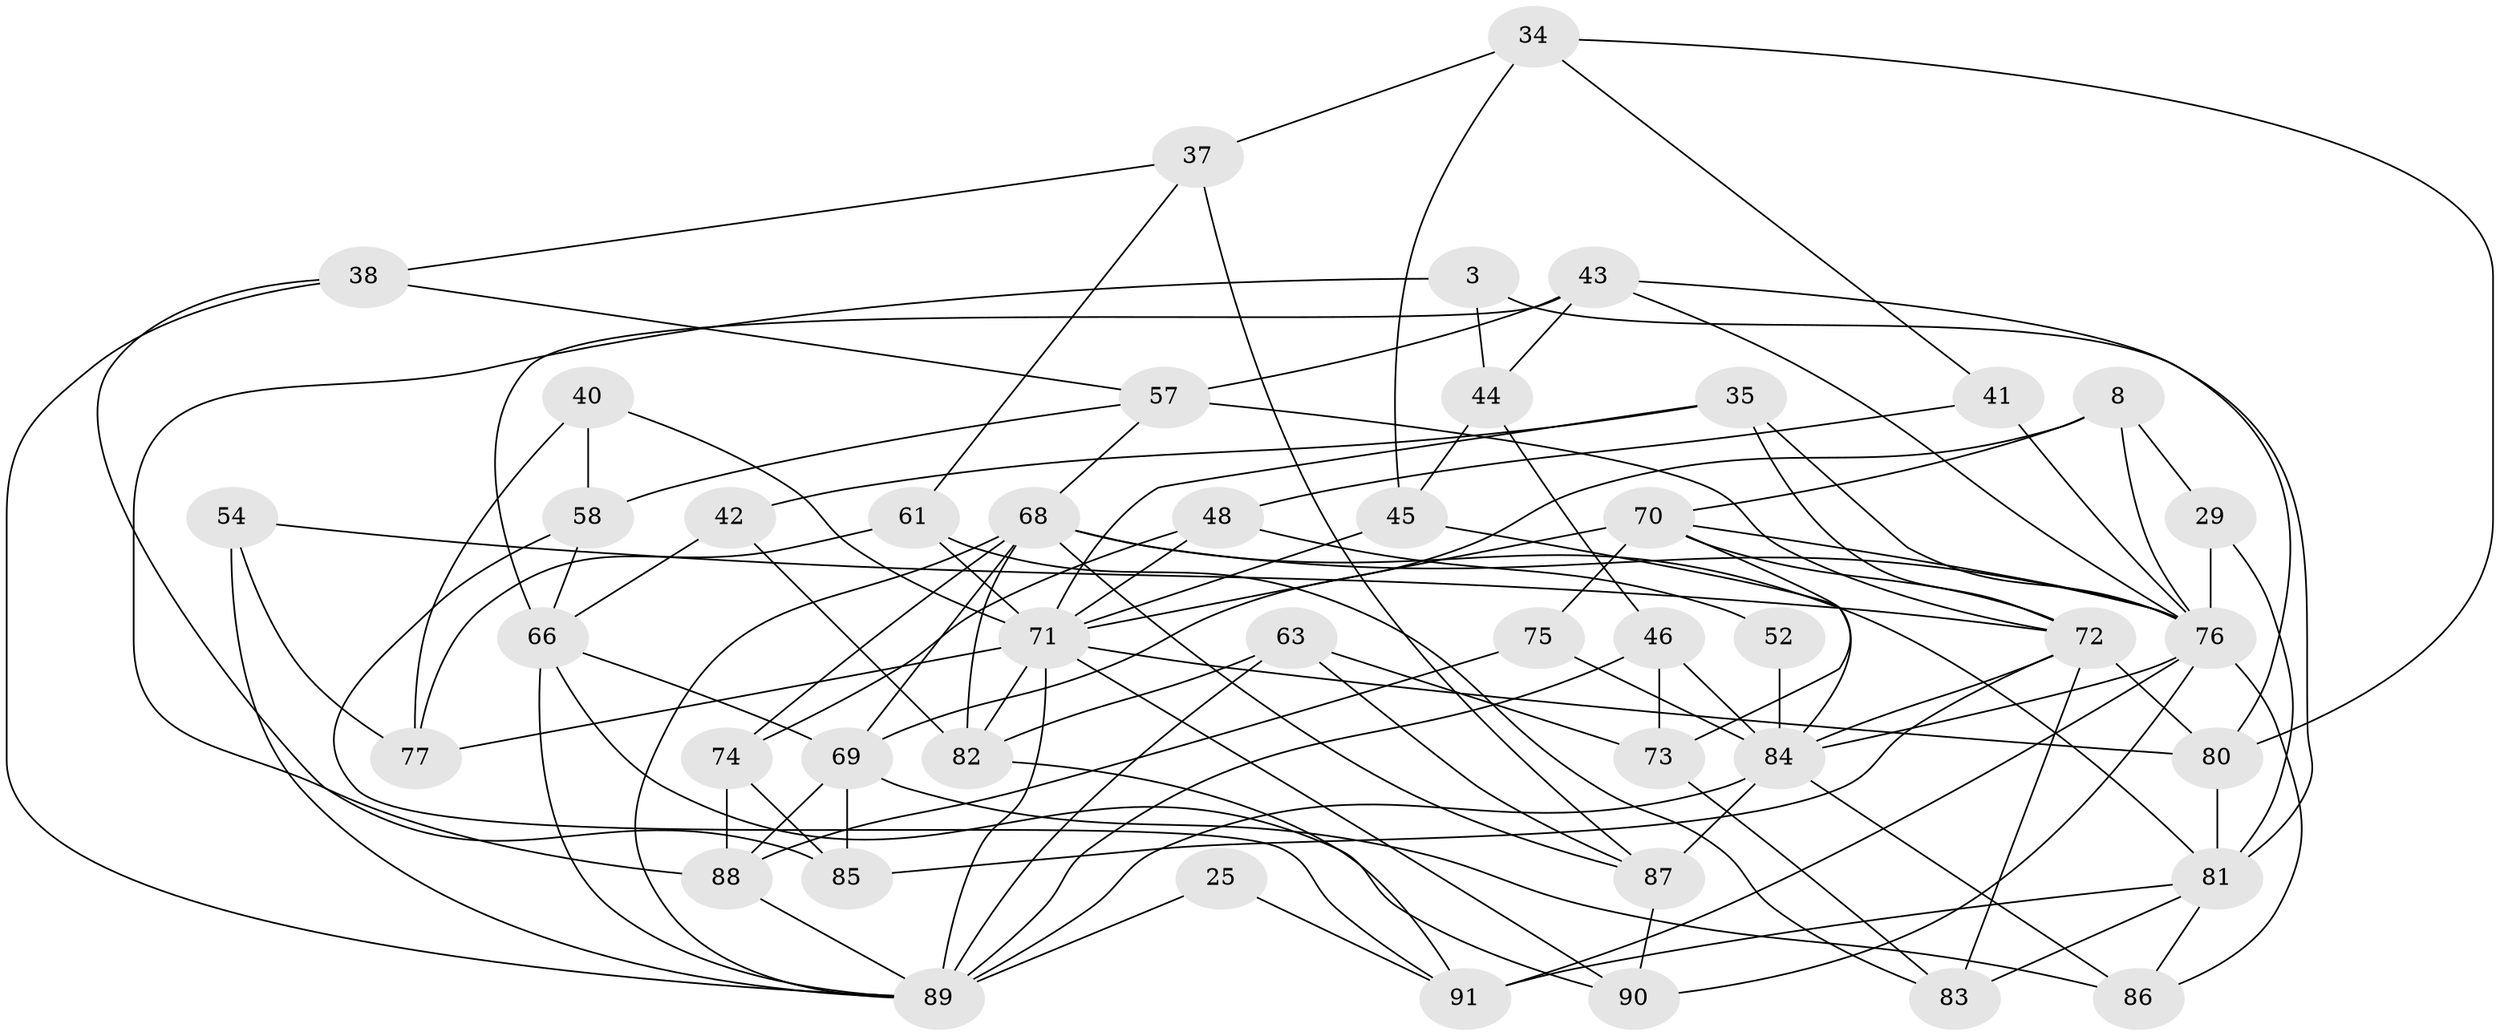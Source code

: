 // original degree distribution, {4: 1.0}
// Generated by graph-tools (version 1.1) at 2025/58/03/09/25 04:58:50]
// undirected, 45 vertices, 109 edges
graph export_dot {
graph [start="1"]
  node [color=gray90,style=filled];
  3;
  8 [super="+4"];
  25;
  29;
  34;
  35;
  37;
  38;
  40;
  41;
  42;
  43 [super="+15"];
  44;
  45;
  46;
  48 [super="+13"];
  52;
  54;
  57 [super="+5"];
  58;
  61;
  63;
  66 [super="+1+53"];
  68 [super="+19+47"];
  69 [super="+33"];
  70 [super="+39"];
  71 [super="+49+55"];
  72 [super="+6+26+9"];
  73;
  74;
  75;
  76 [super="+17+62+59"];
  77 [super="+32"];
  80 [super="+79"];
  81 [super="+10+65"];
  82 [super="+27"];
  83;
  84 [super="+50+64"];
  85;
  86;
  87 [super="+78"];
  88 [super="+2+31"];
  89 [super="+28+67"];
  90 [super="+60"];
  91 [super="+56"];
  3 -- 44;
  3 -- 88 [weight=2];
  3 -- 81;
  8 -- 29 [weight=2];
  8 -- 69 [weight=2];
  8 -- 70;
  8 -- 76;
  25 -- 89 [weight=2];
  25 -- 91 [weight=2];
  29 -- 81;
  29 -- 76;
  34 -- 41;
  34 -- 37;
  34 -- 45;
  34 -- 80;
  35 -- 71;
  35 -- 42;
  35 -- 72;
  35 -- 76;
  37 -- 61;
  37 -- 38;
  37 -- 87;
  38 -- 85;
  38 -- 57;
  38 -- 89;
  40 -- 58;
  40 -- 77 [weight=2];
  40 -- 71;
  41 -- 48 [weight=2];
  41 -- 76;
  42 -- 82 [weight=2];
  42 -- 66;
  43 -- 44;
  43 -- 57 [weight=2];
  43 -- 66;
  43 -- 80;
  43 -- 76;
  44 -- 46;
  44 -- 45;
  45 -- 71;
  45 -- 84;
  46 -- 73;
  46 -- 89;
  46 -- 84;
  48 -- 74;
  48 -- 52;
  48 -- 71 [weight=2];
  52 -- 84 [weight=3];
  54 -- 77 [weight=2];
  54 -- 72;
  54 -- 89;
  57 -- 58;
  57 -- 72;
  57 -- 68;
  58 -- 66;
  58 -- 91;
  61 -- 77;
  61 -- 83;
  61 -- 71;
  63 -- 87;
  63 -- 73;
  63 -- 82;
  63 -- 89;
  66 -- 90 [weight=2];
  66 -- 69 [weight=2];
  66 -- 89;
  68 -- 82;
  68 -- 74;
  68 -- 81;
  68 -- 76;
  68 -- 69;
  68 -- 87;
  68 -- 89;
  69 -- 86;
  69 -- 85;
  69 -- 88;
  70 -- 72 [weight=2];
  70 -- 73;
  70 -- 75;
  70 -- 76;
  70 -- 71 [weight=2];
  71 -- 89 [weight=2];
  71 -- 77;
  71 -- 80;
  71 -- 90;
  71 -- 82;
  72 -- 85;
  72 -- 83;
  72 -- 80 [weight=2];
  72 -- 84;
  73 -- 83;
  74 -- 85;
  74 -- 88;
  75 -- 88 [weight=2];
  75 -- 84;
  76 -- 90 [weight=2];
  76 -- 86;
  76 -- 91 [weight=2];
  76 -- 84 [weight=2];
  80 -- 81;
  81 -- 91 [weight=2];
  81 -- 83;
  81 -- 86;
  82 -- 91;
  84 -- 86;
  84 -- 89 [weight=2];
  84 -- 87 [weight=2];
  87 -- 90;
  88 -- 89 [weight=2];
}
